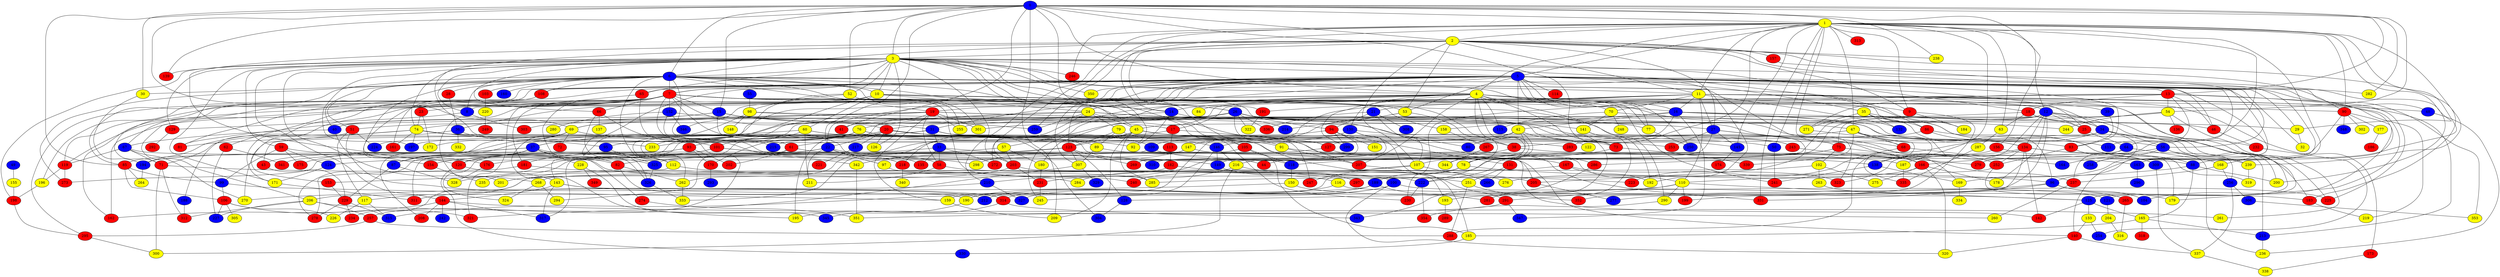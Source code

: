graph {
0 [style = filled fillcolor = blue];
1 [style = filled fillcolor = yellow];
2 [style = filled fillcolor = yellow];
3 [style = filled fillcolor = yellow];
4 [style = filled fillcolor = yellow];
5 [style = filled fillcolor = blue];
6 [style = filled fillcolor = blue];
7 [style = filled fillcolor = red];
8 [style = filled fillcolor = blue];
9 [style = filled fillcolor = red];
10 [style = filled fillcolor = yellow];
11 [style = filled fillcolor = yellow];
12 [style = filled fillcolor = blue];
13 [style = filled fillcolor = red];
14 [style = filled fillcolor = blue];
15 [style = filled fillcolor = blue];
16 [style = filled fillcolor = blue];
17 [style = filled fillcolor = red];
18 [style = filled fillcolor = red];
19 [style = filled fillcolor = red];
20 [style = filled fillcolor = red];
21 [style = filled fillcolor = blue];
22 [style = filled fillcolor = blue];
23 [style = filled fillcolor = red];
24 [style = filled fillcolor = yellow];
25 [style = filled fillcolor = red];
26 [style = filled fillcolor = blue];
27 [style = filled fillcolor = blue];
28 [style = filled fillcolor = red];
29 [style = filled fillcolor = yellow];
30 [style = filled fillcolor = yellow];
31 [style = filled fillcolor = blue];
32 [style = filled fillcolor = yellow];
33 [style = filled fillcolor = blue];
34 [style = filled fillcolor = blue];
35 [style = filled fillcolor = yellow];
36 [style = filled fillcolor = blue];
37 [style = filled fillcolor = blue];
38 [style = filled fillcolor = red];
39 [style = filled fillcolor = blue];
40 [style = filled fillcolor = blue];
41 [style = filled fillcolor = red];
42 [style = filled fillcolor = yellow];
43 [style = filled fillcolor = red];
44 [style = filled fillcolor = red];
45 [style = filled fillcolor = yellow];
46 [style = filled fillcolor = red];
47 [style = filled fillcolor = yellow];
48 [style = filled fillcolor = blue];
49 [style = filled fillcolor = blue];
50 [style = filled fillcolor = blue];
51 [style = filled fillcolor = red];
52 [style = filled fillcolor = yellow];
53 [style = filled fillcolor = yellow];
54 [style = filled fillcolor = yellow];
55 [style = filled fillcolor = blue];
56 [style = filled fillcolor = blue];
57 [style = filled fillcolor = yellow];
58 [style = filled fillcolor = red];
59 [style = filled fillcolor = red];
60 [style = filled fillcolor = yellow];
61 [style = filled fillcolor = red];
62 [style = filled fillcolor = red];
63 [style = filled fillcolor = yellow];
64 [style = filled fillcolor = blue];
65 [style = filled fillcolor = red];
66 [style = filled fillcolor = red];
67 [style = filled fillcolor = blue];
68 [style = filled fillcolor = red];
69 [style = filled fillcolor = yellow];
70 [style = filled fillcolor = yellow];
71 [style = filled fillcolor = red];
72 [style = filled fillcolor = red];
73 [style = filled fillcolor = red];
74 [style = filled fillcolor = yellow];
75 [style = filled fillcolor = red];
76 [style = filled fillcolor = yellow];
77 [style = filled fillcolor = yellow];
78 [style = filled fillcolor = yellow];
79 [style = filled fillcolor = yellow];
80 [style = filled fillcolor = blue];
81 [style = filled fillcolor = red];
82 [style = filled fillcolor = red];
83 [style = filled fillcolor = red];
84 [style = filled fillcolor = yellow];
85 [style = filled fillcolor = red];
86 [style = filled fillcolor = red];
87 [style = filled fillcolor = blue];
88 [style = filled fillcolor = blue];
89 [style = filled fillcolor = yellow];
90 [style = filled fillcolor = red];
91 [style = filled fillcolor = yellow];
92 [style = filled fillcolor = yellow];
93 [style = filled fillcolor = red];
94 [style = filled fillcolor = red];
95 [style = filled fillcolor = blue];
96 [style = filled fillcolor = blue];
97 [style = filled fillcolor = yellow];
98 [style = filled fillcolor = yellow];
99 [style = filled fillcolor = blue];
100 [style = filled fillcolor = blue];
101 [style = filled fillcolor = red];
102 [style = filled fillcolor = yellow];
103 [style = filled fillcolor = red];
104 [style = filled fillcolor = blue];
105 [style = filled fillcolor = red];
106 [style = filled fillcolor = red];
107 [style = filled fillcolor = yellow];
108 [style = filled fillcolor = red];
109 [style = filled fillcolor = blue];
110 [style = filled fillcolor = yellow];
111 [style = filled fillcolor = blue];
112 [style = filled fillcolor = yellow];
113 [style = filled fillcolor = red];
114 [style = filled fillcolor = red];
115 [style = filled fillcolor = blue];
116 [style = filled fillcolor = yellow];
117 [style = filled fillcolor = yellow];
118 [style = filled fillcolor = blue];
119 [style = filled fillcolor = red];
120 [style = filled fillcolor = red];
121 [style = filled fillcolor = blue];
122 [style = filled fillcolor = yellow];
123 [style = filled fillcolor = red];
124 [style = filled fillcolor = blue];
125 [style = filled fillcolor = blue];
126 [style = filled fillcolor = yellow];
127 [style = filled fillcolor = red];
128 [style = filled fillcolor = blue];
129 [style = filled fillcolor = red];
130 [style = filled fillcolor = blue];
131 [style = filled fillcolor = red];
132 [style = filled fillcolor = blue];
133 [style = filled fillcolor = yellow];
134 [style = filled fillcolor = red];
135 [style = filled fillcolor = red];
136 [style = filled fillcolor = red];
137 [style = filled fillcolor = yellow];
138 [style = filled fillcolor = blue];
139 [style = filled fillcolor = red];
140 [style = filled fillcolor = red];
141 [style = filled fillcolor = yellow];
142 [style = filled fillcolor = red];
143 [style = filled fillcolor = yellow];
144 [style = filled fillcolor = red];
145 [style = filled fillcolor = blue];
146 [style = filled fillcolor = blue];
147 [style = filled fillcolor = yellow];
148 [style = filled fillcolor = yellow];
149 [style = filled fillcolor = blue];
150 [style = filled fillcolor = yellow];
151 [style = filled fillcolor = yellow];
152 [style = filled fillcolor = blue];
153 [style = filled fillcolor = red];
154 [style = filled fillcolor = red];
155 [style = filled fillcolor = yellow];
156 [style = filled fillcolor = red];
157 [style = filled fillcolor = red];
158 [style = filled fillcolor = yellow];
159 [style = filled fillcolor = yellow];
160 [style = filled fillcolor = blue];
161 [style = filled fillcolor = red];
162 [style = filled fillcolor = red];
163 [style = filled fillcolor = blue];
164 [style = filled fillcolor = blue];
165 [style = filled fillcolor = yellow];
166 [style = filled fillcolor = red];
167 [style = filled fillcolor = red];
168 [style = filled fillcolor = yellow];
169 [style = filled fillcolor = yellow];
170 [style = filled fillcolor = red];
171 [style = filled fillcolor = yellow];
172 [style = filled fillcolor = yellow];
173 [style = filled fillcolor = red];
174 [style = filled fillcolor = red];
175 [style = filled fillcolor = red];
176 [style = filled fillcolor = red];
177 [style = filled fillcolor = yellow];
178 [style = filled fillcolor = yellow];
179 [style = filled fillcolor = yellow];
180 [style = filled fillcolor = yellow];
181 [style = filled fillcolor = red];
182 [style = filled fillcolor = red];
183 [style = filled fillcolor = red];
184 [style = filled fillcolor = yellow];
185 [style = filled fillcolor = yellow];
186 [style = filled fillcolor = red];
187 [style = filled fillcolor = yellow];
188 [style = filled fillcolor = blue];
189 [style = filled fillcolor = blue];
190 [style = filled fillcolor = yellow];
191 [style = filled fillcolor = red];
192 [style = filled fillcolor = yellow];
193 [style = filled fillcolor = yellow];
194 [style = filled fillcolor = blue];
195 [style = filled fillcolor = yellow];
196 [style = filled fillcolor = yellow];
197 [style = filled fillcolor = blue];
198 [style = filled fillcolor = red];
199 [style = filled fillcolor = red];
200 [style = filled fillcolor = yellow];
201 [style = filled fillcolor = yellow];
202 [style = filled fillcolor = red];
203 [style = filled fillcolor = red];
204 [style = filled fillcolor = yellow];
205 [style = filled fillcolor = red];
206 [style = filled fillcolor = yellow];
207 [style = filled fillcolor = red];
208 [style = filled fillcolor = red];
209 [style = filled fillcolor = yellow];
210 [style = filled fillcolor = blue];
211 [style = filled fillcolor = yellow];
212 [style = filled fillcolor = blue];
213 [style = filled fillcolor = blue];
214 [style = filled fillcolor = blue];
215 [style = filled fillcolor = blue];
216 [style = filled fillcolor = yellow];
217 [style = filled fillcolor = blue];
218 [style = filled fillcolor = red];
219 [style = filled fillcolor = yellow];
220 [style = filled fillcolor = yellow];
221 [style = filled fillcolor = red];
222 [style = filled fillcolor = blue];
223 [style = filled fillcolor = red];
224 [style = filled fillcolor = blue];
225 [style = filled fillcolor = red];
226 [style = filled fillcolor = yellow];
227 [style = filled fillcolor = blue];
228 [style = filled fillcolor = yellow];
229 [style = filled fillcolor = red];
230 [style = filled fillcolor = red];
231 [style = filled fillcolor = red];
232 [style = filled fillcolor = red];
233 [style = filled fillcolor = yellow];
234 [style = filled fillcolor = red];
235 [style = filled fillcolor = yellow];
236 [style = filled fillcolor = yellow];
237 [style = filled fillcolor = red];
238 [style = filled fillcolor = yellow];
239 [style = filled fillcolor = yellow];
240 [style = filled fillcolor = red];
241 [style = filled fillcolor = red];
242 [style = filled fillcolor = blue];
243 [style = filled fillcolor = red];
244 [style = filled fillcolor = yellow];
245 [style = filled fillcolor = yellow];
246 [style = filled fillcolor = red];
247 [style = filled fillcolor = red];
248 [style = filled fillcolor = yellow];
249 [style = filled fillcolor = red];
250 [style = filled fillcolor = blue];
251 [style = filled fillcolor = yellow];
252 [style = filled fillcolor = red];
253 [style = filled fillcolor = red];
254 [style = filled fillcolor = blue];
255 [style = filled fillcolor = yellow];
256 [style = filled fillcolor = blue];
257 [style = filled fillcolor = red];
258 [style = filled fillcolor = blue];
259 [style = filled fillcolor = blue];
260 [style = filled fillcolor = yellow];
261 [style = filled fillcolor = yellow];
262 [style = filled fillcolor = yellow];
263 [style = filled fillcolor = yellow];
264 [style = filled fillcolor = yellow];
265 [style = filled fillcolor = red];
266 [style = filled fillcolor = blue];
267 [style = filled fillcolor = red];
268 [style = filled fillcolor = yellow];
269 [style = filled fillcolor = red];
270 [style = filled fillcolor = yellow];
271 [style = filled fillcolor = yellow];
272 [style = filled fillcolor = red];
273 [style = filled fillcolor = red];
274 [style = filled fillcolor = red];
275 [style = filled fillcolor = yellow];
276 [style = filled fillcolor = yellow];
277 [style = filled fillcolor = blue];
278 [style = filled fillcolor = red];
279 [style = filled fillcolor = red];
280 [style = filled fillcolor = yellow];
281 [style = filled fillcolor = red];
282 [style = filled fillcolor = yellow];
283 [style = filled fillcolor = red];
284 [style = filled fillcolor = yellow];
285 [style = filled fillcolor = yellow];
286 [style = filled fillcolor = red];
287 [style = filled fillcolor = yellow];
288 [style = filled fillcolor = red];
289 [style = filled fillcolor = red];
290 [style = filled fillcolor = yellow];
291 [style = filled fillcolor = red];
292 [style = filled fillcolor = red];
293 [style = filled fillcolor = blue];
294 [style = filled fillcolor = yellow];
295 [style = filled fillcolor = red];
296 [style = filled fillcolor = blue];
297 [style = filled fillcolor = red];
298 [style = filled fillcolor = yellow];
299 [style = filled fillcolor = blue];
300 [style = filled fillcolor = yellow];
301 [style = filled fillcolor = yellow];
302 [style = filled fillcolor = yellow];
303 [style = filled fillcolor = red];
304 [style = filled fillcolor = blue];
305 [style = filled fillcolor = yellow];
306 [style = filled fillcolor = blue];
307 [style = filled fillcolor = yellow];
308 [style = filled fillcolor = blue];
309 [style = filled fillcolor = blue];
310 [style = filled fillcolor = blue];
311 [style = filled fillcolor = red];
312 [style = filled fillcolor = red];
313 [style = filled fillcolor = red];
314 [style = filled fillcolor = red];
315 [style = filled fillcolor = blue];
316 [style = filled fillcolor = yellow];
317 [style = filled fillcolor = blue];
318 [style = filled fillcolor = red];
319 [style = filled fillcolor = yellow];
320 [style = filled fillcolor = yellow];
321 [style = filled fillcolor = red];
322 [style = filled fillcolor = yellow];
323 [style = filled fillcolor = red];
324 [style = filled fillcolor = yellow];
325 [style = filled fillcolor = blue];
326 [style = filled fillcolor = blue];
327 [style = filled fillcolor = blue];
328 [style = filled fillcolor = yellow];
329 [style = filled fillcolor = blue];
330 [style = filled fillcolor = blue];
331 [style = filled fillcolor = red];
332 [style = filled fillcolor = yellow];
333 [style = filled fillcolor = yellow];
334 [style = filled fillcolor = yellow];
335 [style = filled fillcolor = red];
336 [style = filled fillcolor = red];
337 [style = filled fillcolor = yellow];
338 [style = filled fillcolor = yellow];
339 [style = filled fillcolor = red];
340 [style = filled fillcolor = yellow];
341 [style = filled fillcolor = red];
342 [style = filled fillcolor = yellow];
343 [style = filled fillcolor = blue];
344 [style = filled fillcolor = yellow];
345 [style = filled fillcolor = blue];
346 [style = filled fillcolor = blue];
347 [style = filled fillcolor = blue];
348 [style = filled fillcolor = blue];
349 [style = filled fillcolor = red];
350 [style = filled fillcolor = yellow];
351 [style = filled fillcolor = yellow];
352 [style = filled fillcolor = red];
353 [style = filled fillcolor = yellow];
354 [style = filled fillcolor = red];
0 -- 6;
0 -- 13;
0 -- 15;
0 -- 22;
0 -- 30;
0 -- 41;
0 -- 52;
0 -- 54;
0 -- 69;
0 -- 73;
0 -- 85;
0 -- 105;
0 -- 139;
0 -- 156;
0 -- 209;
1 -- 163;
0 -- 4;
0 -- 3;
0 -- 2;
0 -- 1;
0 -- 238;
0 -- 282;
1 -- 2;
1 -- 4;
1 -- 5;
1 -- 9;
1 -- 11;
1 -- 12;
1 -- 14;
1 -- 29;
1 -- 38;
1 -- 47;
1 -- 50;
1 -- 63;
1 -- 68;
1 -- 90;
1 -- 96;
1 -- 111;
1 -- 138;
1 -- 145;
1 -- 203;
1 -- 210;
1 -- 239;
1 -- 246;
1 -- 313;
1 -- 331;
2 -- 3;
2 -- 6;
2 -- 9;
2 -- 11;
2 -- 27;
2 -- 53;
2 -- 56;
2 -- 82;
2 -- 90;
2 -- 101;
2 -- 107;
2 -- 157;
2 -- 183;
2 -- 191;
2 -- 238;
2 -- 259;
3 -- 4;
3 -- 5;
3 -- 6;
3 -- 7;
3 -- 8;
3 -- 10;
3 -- 18;
3 -- 26;
3 -- 45;
3 -- 52;
3 -- 59;
3 -- 65;
3 -- 66;
3 -- 74;
3 -- 77;
3 -- 86;
3 -- 92;
3 -- 94;
3 -- 126;
3 -- 129;
3 -- 139;
3 -- 144;
3 -- 171;
3 -- 197;
3 -- 198;
3 -- 200;
3 -- 203;
3 -- 246;
3 -- 268;
3 -- 350;
4 -- 8;
4 -- 9;
4 -- 12;
4 -- 24;
4 -- 36;
4 -- 48;
4 -- 68;
4 -- 70;
4 -- 73;
4 -- 78;
4 -- 84;
4 -- 115;
4 -- 130;
4 -- 206;
4 -- 207;
4 -- 222;
4 -- 232;
4 -- 241;
4 -- 245;
4 -- 272;
4 -- 290;
4 -- 299;
5 -- 7;
5 -- 13;
5 -- 16;
5 -- 19;
5 -- 22;
5 -- 24;
5 -- 25;
5 -- 29;
5 -- 31;
5 -- 32;
5 -- 35;
5 -- 42;
5 -- 46;
5 -- 48;
5 -- 53;
5 -- 65;
5 -- 71;
5 -- 77;
5 -- 83;
5 -- 88;
5 -- 108;
5 -- 114;
5 -- 120;
5 -- 123;
5 -- 140;
5 -- 164;
5 -- 192;
5 -- 224;
5 -- 250;
5 -- 282;
5 -- 295;
5 -- 307;
5 -- 326;
5 -- 346;
5 -- 350;
5 -- 353;
6 -- 7;
6 -- 8;
6 -- 10;
6 -- 11;
6 -- 19;
6 -- 26;
6 -- 28;
6 -- 30;
6 -- 40;
6 -- 51;
6 -- 61;
6 -- 85;
6 -- 103;
6 -- 108;
6 -- 112;
6 -- 160;
6 -- 168;
6 -- 176;
6 -- 184;
6 -- 207;
6 -- 240;
6 -- 273;
6 -- 301;
6 -- 323;
7 -- 15;
7 -- 16;
7 -- 20;
7 -- 23;
7 -- 34;
7 -- 53;
7 -- 58;
7 -- 62;
7 -- 66;
7 -- 67;
7 -- 81;
7 -- 96;
7 -- 105;
7 -- 119;
7 -- 152;
7 -- 153;
7 -- 158;
7 -- 162;
7 -- 171;
7 -- 181;
7 -- 196;
7 -- 205;
7 -- 230;
7 -- 298;
7 -- 326;
8 -- 129;
8 -- 303;
9 -- 184;
9 -- 277;
10 -- 14;
10 -- 24;
10 -- 38;
10 -- 60;
10 -- 90;
10 -- 112;
10 -- 119;
10 -- 201;
11 -- 14;
11 -- 16;
11 -- 17;
11 -- 21;
11 -- 27;
11 -- 39;
11 -- 70;
11 -- 110;
11 -- 125;
11 -- 132;
11 -- 162;
11 -- 173;
11 -- 180;
11 -- 191;
11 -- 213;
11 -- 219;
12 -- 25;
12 -- 34;
12 -- 44;
12 -- 45;
12 -- 75;
12 -- 121;
12 -- 134;
12 -- 178;
12 -- 225;
12 -- 310;
12 -- 323;
12 -- 352;
13 -- 18;
13 -- 46;
13 -- 54;
13 -- 64;
13 -- 109;
13 -- 179;
13 -- 225;
13 -- 230;
13 -- 271;
14 -- 20;
14 -- 92;
14 -- 214;
15 -- 17;
15 -- 31;
15 -- 40;
15 -- 77;
15 -- 81;
15 -- 283;
16 -- 29;
16 -- 42;
16 -- 127;
16 -- 138;
16 -- 158;
16 -- 239;
16 -- 347;
17 -- 93;
17 -- 113;
17 -- 127;
18 -- 25;
18 -- 34;
18 -- 40;
18 -- 63;
19 -- 58;
19 -- 69;
19 -- 74;
19 -- 80;
19 -- 159;
19 -- 195;
19 -- 252;
19 -- 255;
19 -- 262;
19 -- 301;
19 -- 303;
20 -- 22;
20 -- 38;
20 -- 43;
20 -- 50;
20 -- 87;
20 -- 126;
20 -- 217;
20 -- 304;
21 -- 94;
21 -- 107;
21 -- 308;
21 -- 336;
22 -- 44;
22 -- 97;
22 -- 135;
22 -- 154;
22 -- 194;
22 -- 211;
22 -- 218;
23 -- 74;
23 -- 172;
24 -- 27;
24 -- 41;
24 -- 45;
24 -- 76;
24 -- 79;
24 -- 141;
24 -- 218;
24 -- 259;
25 -- 64;
26 -- 37;
26 -- 46;
26 -- 47;
26 -- 51;
26 -- 56;
26 -- 57;
26 -- 69;
26 -- 127;
26 -- 233;
26 -- 281;
26 -- 286;
26 -- 322;
26 -- 336;
27 -- 75;
27 -- 145;
27 -- 149;
27 -- 166;
27 -- 253;
28 -- 36;
29 -- 32;
30 -- 194;
31 -- 33;
31 -- 37;
31 -- 73;
31 -- 109;
31 -- 120;
31 -- 243;
31 -- 247;
31 -- 324;
33 -- 58;
33 -- 135;
33 -- 187;
33 -- 272;
33 -- 341;
34 -- 56;
34 -- 159;
34 -- 183;
34 -- 197;
34 -- 200;
34 -- 258;
35 -- 86;
35 -- 88;
35 -- 132;
35 -- 134;
35 -- 271;
36 -- 71;
36 -- 233;
36 -- 332;
37 -- 43;
37 -- 82;
37 -- 87;
37 -- 120;
37 -- 175;
37 -- 228;
37 -- 310;
38 -- 82;
38 -- 88;
39 -- 83;
40 -- 67;
40 -- 154;
42 -- 61;
42 -- 80;
42 -- 122;
42 -- 216;
42 -- 344;
43 -- 229;
45 -- 110;
45 -- 123;
45 -- 209;
45 -- 253;
45 -- 262;
45 -- 285;
45 -- 333;
46 -- 232;
47 -- 68;
47 -- 111;
47 -- 233;
47 -- 236;
47 -- 335;
47 -- 339;
48 -- 236;
49 -- 155;
50 -- 241;
51 -- 117;
51 -- 188;
51 -- 212;
51 -- 224;
52 -- 95;
52 -- 98;
52 -- 255;
53 -- 78;
53 -- 146;
53 -- 214;
54 -- 136;
54 -- 244;
54 -- 255;
54 -- 261;
54 -- 301;
55 -- 98;
56 -- 166;
56 -- 239;
56 -- 256;
56 -- 258;
57 -- 143;
57 -- 180;
57 -- 203;
58 -- 100;
58 -- 211;
59 -- 99;
59 -- 124;
59 -- 175;
59 -- 274;
60 -- 81;
60 -- 89;
60 -- 101;
60 -- 193;
60 -- 211;
61 -- 85;
61 -- 202;
61 -- 205;
62 -- 227;
62 -- 341;
63 -- 287;
64 -- 124;
64 -- 168;
64 -- 237;
65 -- 321;
65 -- 342;
66 -- 137;
66 -- 257;
66 -- 325;
67 -- 71;
67 -- 119;
67 -- 270;
67 -- 285;
68 -- 164;
68 -- 223;
69 -- 72;
69 -- 87;
69 -- 91;
69 -- 172;
69 -- 195;
70 -- 115;
70 -- 141;
70 -- 244;
70 -- 248;
71 -- 251;
71 -- 300;
71 -- 312;
73 -- 107;
73 -- 339;
74 -- 83;
74 -- 95;
74 -- 118;
74 -- 161;
74 -- 194;
74 -- 197;
74 -- 270;
74 -- 331;
75 -- 78;
75 -- 102;
75 -- 118;
75 -- 237;
76 -- 91;
76 -- 92;
76 -- 170;
76 -- 208;
76 -- 294;
77 -- 250;
78 -- 96;
78 -- 189;
78 -- 240;
79 -- 89;
79 -- 123;
79 -- 146;
82 -- 190;
82 -- 262;
83 -- 252;
83 -- 309;
85 -- 99;
85 -- 106;
85 -- 264;
86 -- 134;
86 -- 213;
86 -- 283;
87 -- 229;
87 -- 328;
88 -- 110;
88 -- 165;
88 -- 200;
89 -- 142;
89 -- 307;
90 -- 104;
90 -- 177;
90 -- 279;
90 -- 302;
90 -- 348;
91 -- 166;
91 -- 207;
93 -- 170;
93 -- 202;
93 -- 278;
93 -- 311;
94 -- 131;
94 -- 151;
94 -- 210;
94 -- 215;
94 -- 299;
95 -- 112;
96 -- 104;
96 -- 179;
96 -- 193;
96 -- 331;
97 -- 222;
98 -- 145;
98 -- 148;
98 -- 259;
98 -- 325;
99 -- 106;
99 -- 159;
100 -- 121;
100 -- 212;
100 -- 245;
100 -- 320;
101 -- 140;
101 -- 149;
101 -- 176;
101 -- 181;
102 -- 117;
102 -- 263;
102 -- 275;
103 -- 220;
105 -- 118;
105 -- 185;
105 -- 273;
106 -- 226;
106 -- 227;
106 -- 305;
106 -- 321;
107 -- 247;
107 -- 266;
107 -- 284;
108 -- 161;
109 -- 167;
109 -- 317;
110 -- 125;
110 -- 128;
110 -- 199;
110 -- 290;
110 -- 291;
112 -- 116;
112 -- 153;
113 -- 182;
116 -- 125;
116 -- 190;
117 -- 226;
117 -- 315;
118 -- 150;
119 -- 196;
119 -- 273;
120 -- 143;
120 -- 330;
121 -- 204;
123 -- 128;
123 -- 269;
123 -- 307;
123 -- 325;
123 -- 342;
124 -- 171;
125 -- 133;
125 -- 142;
125 -- 165;
127 -- 138;
127 -- 235;
128 -- 304;
129 -- 292;
130 -- 147;
130 -- 185;
130 -- 243;
130 -- 269;
130 -- 315;
131 -- 251;
131 -- 266;
133 -- 140;
133 -- 254;
134 -- 142;
134 -- 179;
134 -- 187;
134 -- 199;
134 -- 252;
134 -- 286;
134 -- 319;
138 -- 169;
138 -- 241;
140 -- 320;
140 -- 337;
141 -- 192;
141 -- 281;
143 -- 144;
143 -- 183;
143 -- 314;
143 -- 317;
144 -- 162;
144 -- 208;
144 -- 242;
144 -- 261;
144 -- 317;
145 -- 174;
146 -- 149;
146 -- 190;
146 -- 216;
147 -- 163;
147 -- 298;
147 -- 328;
149 -- 297;
150 -- 225;
150 -- 270;
152 -- 169;
152 -- 215;
152 -- 280;
152 -- 346;
153 -- 229;
154 -- 235;
155 -- 198;
156 -- 222;
156 -- 309;
157 -- 169;
158 -- 267;
159 -- 209;
163 -- 296;
165 -- 185;
165 -- 213;
165 -- 318;
166 -- 178;
166 -- 275;
166 -- 276;
166 -- 320;
167 -- 192;
167 -- 268;
167 -- 323;
168 -- 237;
168 -- 256;
169 -- 334;
170 -- 293;
171 -- 311;
173 -- 338;
176 -- 328;
177 -- 186;
180 -- 231;
181 -- 278;
181 -- 284;
182 -- 201;
182 -- 205;
183 -- 219;
185 -- 330;
187 -- 335;
188 -- 312;
189 -- 206;
189 -- 281;
189 -- 314;
189 -- 327;
190 -- 195;
191 -- 322;
193 -- 289;
194 -- 264;
196 -- 198;
198 -- 295;
203 -- 231;
203 -- 234;
203 -- 276;
204 -- 316;
205 -- 277;
206 -- 227;
206 -- 257;
206 -- 260;
206 -- 312;
207 -- 291;
210 -- 311;
210 -- 327;
213 -- 236;
216 -- 223;
216 -- 231;
216 -- 300;
217 -- 221;
218 -- 340;
220 -- 249;
222 -- 230;
222 -- 354;
228 -- 345;
228 -- 349;
229 -- 234;
229 -- 278;
229 -- 315;
231 -- 245;
232 -- 254;
237 -- 260;
239 -- 319;
243 -- 279;
251 -- 288;
251 -- 352;
252 -- 265;
252 -- 285;
256 -- 306;
256 -- 337;
257 -- 288;
257 -- 295;
262 -- 333;
263 -- 265;
265 -- 316;
267 -- 344;
268 -- 294;
268 -- 324;
271 -- 288;
274 -- 351;
286 -- 343;
287 -- 335;
290 -- 354;
291 -- 347;
291 -- 351;
295 -- 300;
306 -- 353;
307 -- 321;
307 -- 329;
309 -- 337;
314 -- 343;
314 -- 345;
325 -- 326;
326 -- 333;
337 -- 338;
342 -- 351;
}
